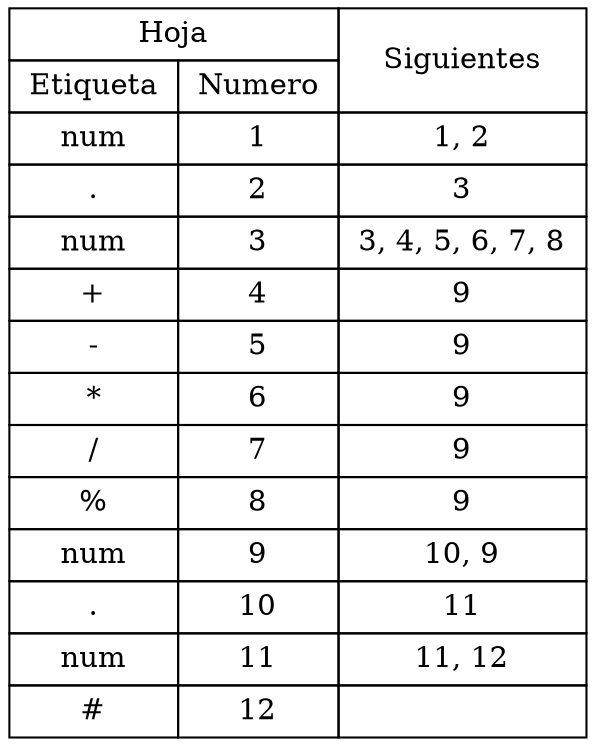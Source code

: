 digraph{
tablaSiguientes[shape=none; margin=0, label = <
<TABLE BORDER = "0" CELLBORDER = "1" CELLSPACING = "0" CELLPADDING = "4"><TR>
<TD COLSPAN = "2"> Hoja </TD>
<TD ROWSPAN = "2"> Siguientes </TD>
</TR>
<TR>
<TD> Etiqueta </TD>
<TD> Numero </TD>
</TR>
<TR>
<TD> num </TD>
<TD> 1 </TD>
<TD> 1, 2 </TD>
</TR>
<TR>
<TD> . </TD>
<TD> 2 </TD>
<TD> 3 </TD>
</TR>
<TR>
<TD> num </TD>
<TD> 3 </TD>
<TD> 3, 4, 5, 6, 7, 8 </TD>
</TR>
<TR>
<TD> + </TD>
<TD> 4 </TD>
<TD> 9 </TD>
</TR>
<TR>
<TD> - </TD>
<TD> 5 </TD>
<TD> 9 </TD>
</TR>
<TR>
<TD> * </TD>
<TD> 6 </TD>
<TD> 9 </TD>
</TR>
<TR>
<TD> / </TD>
<TD> 7 </TD>
<TD> 9 </TD>
</TR>
<TR>
<TD> % </TD>
<TD> 8 </TD>
<TD> 9 </TD>
</TR>
<TR>
<TD> num </TD>
<TD> 9 </TD>
<TD> 10, 9 </TD>
</TR>
<TR>
<TD> . </TD>
<TD> 10 </TD>
<TD> 11 </TD>
</TR>
<TR>
<TD> num </TD>
<TD> 11 </TD>
<TD> 11, 12 </TD>
</TR>
<TR>
<TD> # </TD>
<TD> 12 </TD>
<TD>  </TD>
</TR>
</TABLE>
>];
}